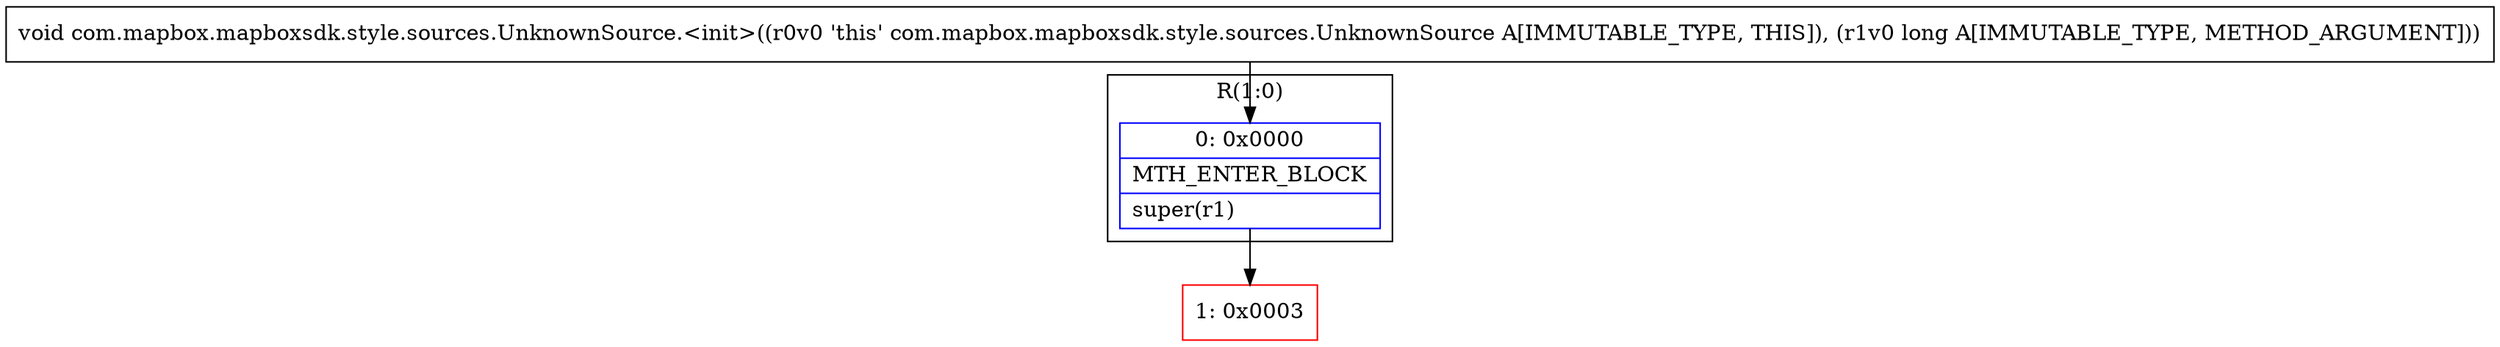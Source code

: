 digraph "CFG forcom.mapbox.mapboxsdk.style.sources.UnknownSource.\<init\>(J)V" {
subgraph cluster_Region_1454961113 {
label = "R(1:0)";
node [shape=record,color=blue];
Node_0 [shape=record,label="{0\:\ 0x0000|MTH_ENTER_BLOCK\l|super(r1)\l}"];
}
Node_1 [shape=record,color=red,label="{1\:\ 0x0003}"];
MethodNode[shape=record,label="{void com.mapbox.mapboxsdk.style.sources.UnknownSource.\<init\>((r0v0 'this' com.mapbox.mapboxsdk.style.sources.UnknownSource A[IMMUTABLE_TYPE, THIS]), (r1v0 long A[IMMUTABLE_TYPE, METHOD_ARGUMENT])) }"];
MethodNode -> Node_0;
Node_0 -> Node_1;
}

